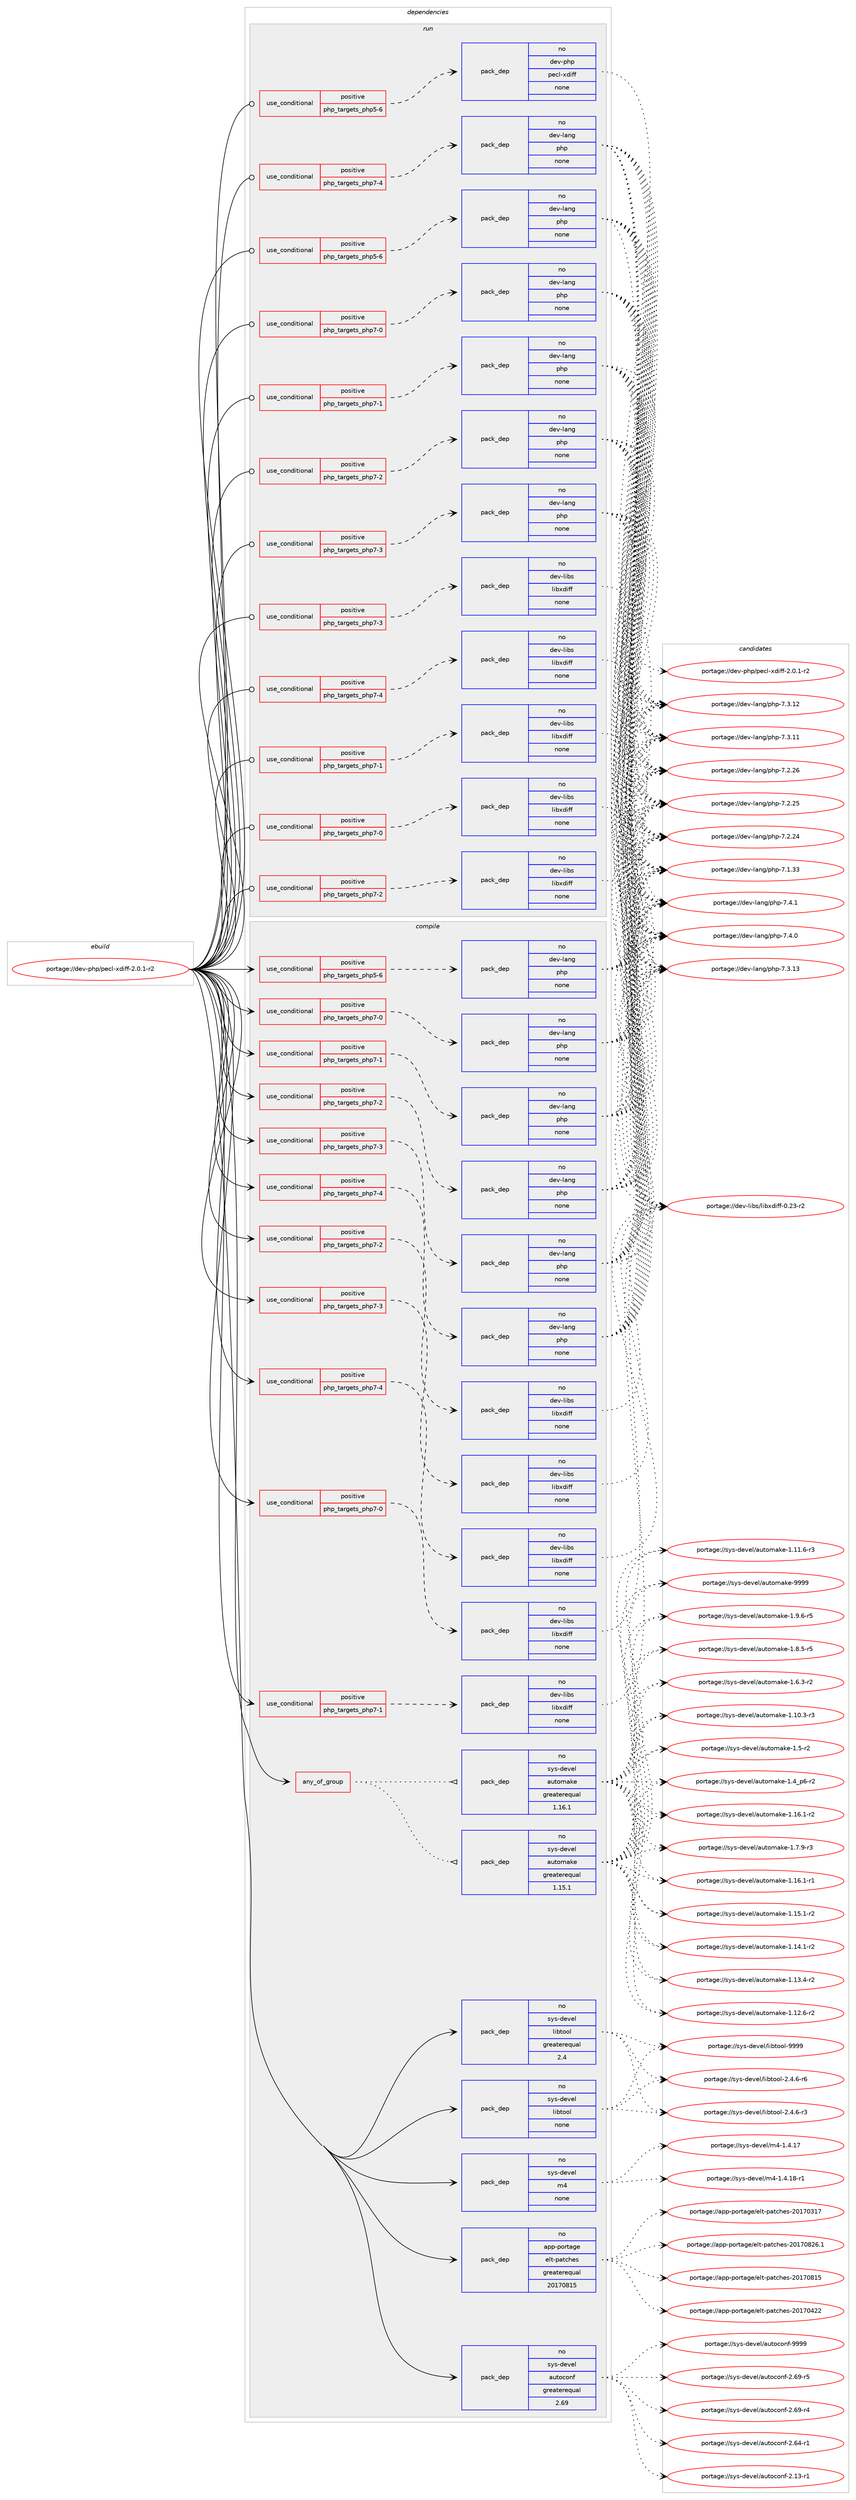 digraph prolog {

# *************
# Graph options
# *************

newrank=true;
concentrate=true;
compound=true;
graph [rankdir=LR,fontname=Helvetica,fontsize=10,ranksep=1.5];#, ranksep=2.5, nodesep=0.2];
edge  [arrowhead=vee];
node  [fontname=Helvetica,fontsize=10];

# **********
# The ebuild
# **********

subgraph cluster_leftcol {
color=gray;
label=<<i>ebuild</i>>;
id [label="portage://dev-php/pecl-xdiff-2.0.1-r2", color=red, width=4, href="../dev-php/pecl-xdiff-2.0.1-r2.svg"];
}

# ****************
# The dependencies
# ****************

subgraph cluster_midcol {
color=gray;
label=<<i>dependencies</i>>;
subgraph cluster_compile {
fillcolor="#eeeeee";
style=filled;
label=<<i>compile</i>>;
subgraph any4796 {
dependency474844 [label=<<TABLE BORDER="0" CELLBORDER="1" CELLSPACING="0" CELLPADDING="4"><TR><TD CELLPADDING="10">any_of_group</TD></TR></TABLE>>, shape=none, color=red];subgraph pack349839 {
dependency474845 [label=<<TABLE BORDER="0" CELLBORDER="1" CELLSPACING="0" CELLPADDING="4" WIDTH="220"><TR><TD ROWSPAN="6" CELLPADDING="30">pack_dep</TD></TR><TR><TD WIDTH="110">no</TD></TR><TR><TD>sys-devel</TD></TR><TR><TD>automake</TD></TR><TR><TD>greaterequal</TD></TR><TR><TD>1.16.1</TD></TR></TABLE>>, shape=none, color=blue];
}
dependency474844:e -> dependency474845:w [weight=20,style="dotted",arrowhead="oinv"];
subgraph pack349840 {
dependency474846 [label=<<TABLE BORDER="0" CELLBORDER="1" CELLSPACING="0" CELLPADDING="4" WIDTH="220"><TR><TD ROWSPAN="6" CELLPADDING="30">pack_dep</TD></TR><TR><TD WIDTH="110">no</TD></TR><TR><TD>sys-devel</TD></TR><TR><TD>automake</TD></TR><TR><TD>greaterequal</TD></TR><TR><TD>1.15.1</TD></TR></TABLE>>, shape=none, color=blue];
}
dependency474844:e -> dependency474846:w [weight=20,style="dotted",arrowhead="oinv"];
}
id:e -> dependency474844:w [weight=20,style="solid",arrowhead="vee"];
subgraph cond119984 {
dependency474847 [label=<<TABLE BORDER="0" CELLBORDER="1" CELLSPACING="0" CELLPADDING="4"><TR><TD ROWSPAN="3" CELLPADDING="10">use_conditional</TD></TR><TR><TD>positive</TD></TR><TR><TD>php_targets_php5-6</TD></TR></TABLE>>, shape=none, color=red];
subgraph pack349841 {
dependency474848 [label=<<TABLE BORDER="0" CELLBORDER="1" CELLSPACING="0" CELLPADDING="4" WIDTH="220"><TR><TD ROWSPAN="6" CELLPADDING="30">pack_dep</TD></TR><TR><TD WIDTH="110">no</TD></TR><TR><TD>dev-lang</TD></TR><TR><TD>php</TD></TR><TR><TD>none</TD></TR><TR><TD></TD></TR></TABLE>>, shape=none, color=blue];
}
dependency474847:e -> dependency474848:w [weight=20,style="dashed",arrowhead="vee"];
}
id:e -> dependency474847:w [weight=20,style="solid",arrowhead="vee"];
subgraph cond119985 {
dependency474849 [label=<<TABLE BORDER="0" CELLBORDER="1" CELLSPACING="0" CELLPADDING="4"><TR><TD ROWSPAN="3" CELLPADDING="10">use_conditional</TD></TR><TR><TD>positive</TD></TR><TR><TD>php_targets_php7-0</TD></TR></TABLE>>, shape=none, color=red];
subgraph pack349842 {
dependency474850 [label=<<TABLE BORDER="0" CELLBORDER="1" CELLSPACING="0" CELLPADDING="4" WIDTH="220"><TR><TD ROWSPAN="6" CELLPADDING="30">pack_dep</TD></TR><TR><TD WIDTH="110">no</TD></TR><TR><TD>dev-lang</TD></TR><TR><TD>php</TD></TR><TR><TD>none</TD></TR><TR><TD></TD></TR></TABLE>>, shape=none, color=blue];
}
dependency474849:e -> dependency474850:w [weight=20,style="dashed",arrowhead="vee"];
}
id:e -> dependency474849:w [weight=20,style="solid",arrowhead="vee"];
subgraph cond119986 {
dependency474851 [label=<<TABLE BORDER="0" CELLBORDER="1" CELLSPACING="0" CELLPADDING="4"><TR><TD ROWSPAN="3" CELLPADDING="10">use_conditional</TD></TR><TR><TD>positive</TD></TR><TR><TD>php_targets_php7-0</TD></TR></TABLE>>, shape=none, color=red];
subgraph pack349843 {
dependency474852 [label=<<TABLE BORDER="0" CELLBORDER="1" CELLSPACING="0" CELLPADDING="4" WIDTH="220"><TR><TD ROWSPAN="6" CELLPADDING="30">pack_dep</TD></TR><TR><TD WIDTH="110">no</TD></TR><TR><TD>dev-libs</TD></TR><TR><TD>libxdiff</TD></TR><TR><TD>none</TD></TR><TR><TD></TD></TR></TABLE>>, shape=none, color=blue];
}
dependency474851:e -> dependency474852:w [weight=20,style="dashed",arrowhead="vee"];
}
id:e -> dependency474851:w [weight=20,style="solid",arrowhead="vee"];
subgraph cond119987 {
dependency474853 [label=<<TABLE BORDER="0" CELLBORDER="1" CELLSPACING="0" CELLPADDING="4"><TR><TD ROWSPAN="3" CELLPADDING="10">use_conditional</TD></TR><TR><TD>positive</TD></TR><TR><TD>php_targets_php7-1</TD></TR></TABLE>>, shape=none, color=red];
subgraph pack349844 {
dependency474854 [label=<<TABLE BORDER="0" CELLBORDER="1" CELLSPACING="0" CELLPADDING="4" WIDTH="220"><TR><TD ROWSPAN="6" CELLPADDING="30">pack_dep</TD></TR><TR><TD WIDTH="110">no</TD></TR><TR><TD>dev-lang</TD></TR><TR><TD>php</TD></TR><TR><TD>none</TD></TR><TR><TD></TD></TR></TABLE>>, shape=none, color=blue];
}
dependency474853:e -> dependency474854:w [weight=20,style="dashed",arrowhead="vee"];
}
id:e -> dependency474853:w [weight=20,style="solid",arrowhead="vee"];
subgraph cond119988 {
dependency474855 [label=<<TABLE BORDER="0" CELLBORDER="1" CELLSPACING="0" CELLPADDING="4"><TR><TD ROWSPAN="3" CELLPADDING="10">use_conditional</TD></TR><TR><TD>positive</TD></TR><TR><TD>php_targets_php7-1</TD></TR></TABLE>>, shape=none, color=red];
subgraph pack349845 {
dependency474856 [label=<<TABLE BORDER="0" CELLBORDER="1" CELLSPACING="0" CELLPADDING="4" WIDTH="220"><TR><TD ROWSPAN="6" CELLPADDING="30">pack_dep</TD></TR><TR><TD WIDTH="110">no</TD></TR><TR><TD>dev-libs</TD></TR><TR><TD>libxdiff</TD></TR><TR><TD>none</TD></TR><TR><TD></TD></TR></TABLE>>, shape=none, color=blue];
}
dependency474855:e -> dependency474856:w [weight=20,style="dashed",arrowhead="vee"];
}
id:e -> dependency474855:w [weight=20,style="solid",arrowhead="vee"];
subgraph cond119989 {
dependency474857 [label=<<TABLE BORDER="0" CELLBORDER="1" CELLSPACING="0" CELLPADDING="4"><TR><TD ROWSPAN="3" CELLPADDING="10">use_conditional</TD></TR><TR><TD>positive</TD></TR><TR><TD>php_targets_php7-2</TD></TR></TABLE>>, shape=none, color=red];
subgraph pack349846 {
dependency474858 [label=<<TABLE BORDER="0" CELLBORDER="1" CELLSPACING="0" CELLPADDING="4" WIDTH="220"><TR><TD ROWSPAN="6" CELLPADDING="30">pack_dep</TD></TR><TR><TD WIDTH="110">no</TD></TR><TR><TD>dev-lang</TD></TR><TR><TD>php</TD></TR><TR><TD>none</TD></TR><TR><TD></TD></TR></TABLE>>, shape=none, color=blue];
}
dependency474857:e -> dependency474858:w [weight=20,style="dashed",arrowhead="vee"];
}
id:e -> dependency474857:w [weight=20,style="solid",arrowhead="vee"];
subgraph cond119990 {
dependency474859 [label=<<TABLE BORDER="0" CELLBORDER="1" CELLSPACING="0" CELLPADDING="4"><TR><TD ROWSPAN="3" CELLPADDING="10">use_conditional</TD></TR><TR><TD>positive</TD></TR><TR><TD>php_targets_php7-2</TD></TR></TABLE>>, shape=none, color=red];
subgraph pack349847 {
dependency474860 [label=<<TABLE BORDER="0" CELLBORDER="1" CELLSPACING="0" CELLPADDING="4" WIDTH="220"><TR><TD ROWSPAN="6" CELLPADDING="30">pack_dep</TD></TR><TR><TD WIDTH="110">no</TD></TR><TR><TD>dev-libs</TD></TR><TR><TD>libxdiff</TD></TR><TR><TD>none</TD></TR><TR><TD></TD></TR></TABLE>>, shape=none, color=blue];
}
dependency474859:e -> dependency474860:w [weight=20,style="dashed",arrowhead="vee"];
}
id:e -> dependency474859:w [weight=20,style="solid",arrowhead="vee"];
subgraph cond119991 {
dependency474861 [label=<<TABLE BORDER="0" CELLBORDER="1" CELLSPACING="0" CELLPADDING="4"><TR><TD ROWSPAN="3" CELLPADDING="10">use_conditional</TD></TR><TR><TD>positive</TD></TR><TR><TD>php_targets_php7-3</TD></TR></TABLE>>, shape=none, color=red];
subgraph pack349848 {
dependency474862 [label=<<TABLE BORDER="0" CELLBORDER="1" CELLSPACING="0" CELLPADDING="4" WIDTH="220"><TR><TD ROWSPAN="6" CELLPADDING="30">pack_dep</TD></TR><TR><TD WIDTH="110">no</TD></TR><TR><TD>dev-lang</TD></TR><TR><TD>php</TD></TR><TR><TD>none</TD></TR><TR><TD></TD></TR></TABLE>>, shape=none, color=blue];
}
dependency474861:e -> dependency474862:w [weight=20,style="dashed",arrowhead="vee"];
}
id:e -> dependency474861:w [weight=20,style="solid",arrowhead="vee"];
subgraph cond119992 {
dependency474863 [label=<<TABLE BORDER="0" CELLBORDER="1" CELLSPACING="0" CELLPADDING="4"><TR><TD ROWSPAN="3" CELLPADDING="10">use_conditional</TD></TR><TR><TD>positive</TD></TR><TR><TD>php_targets_php7-3</TD></TR></TABLE>>, shape=none, color=red];
subgraph pack349849 {
dependency474864 [label=<<TABLE BORDER="0" CELLBORDER="1" CELLSPACING="0" CELLPADDING="4" WIDTH="220"><TR><TD ROWSPAN="6" CELLPADDING="30">pack_dep</TD></TR><TR><TD WIDTH="110">no</TD></TR><TR><TD>dev-libs</TD></TR><TR><TD>libxdiff</TD></TR><TR><TD>none</TD></TR><TR><TD></TD></TR></TABLE>>, shape=none, color=blue];
}
dependency474863:e -> dependency474864:w [weight=20,style="dashed",arrowhead="vee"];
}
id:e -> dependency474863:w [weight=20,style="solid",arrowhead="vee"];
subgraph cond119993 {
dependency474865 [label=<<TABLE BORDER="0" CELLBORDER="1" CELLSPACING="0" CELLPADDING="4"><TR><TD ROWSPAN="3" CELLPADDING="10">use_conditional</TD></TR><TR><TD>positive</TD></TR><TR><TD>php_targets_php7-4</TD></TR></TABLE>>, shape=none, color=red];
subgraph pack349850 {
dependency474866 [label=<<TABLE BORDER="0" CELLBORDER="1" CELLSPACING="0" CELLPADDING="4" WIDTH="220"><TR><TD ROWSPAN="6" CELLPADDING="30">pack_dep</TD></TR><TR><TD WIDTH="110">no</TD></TR><TR><TD>dev-lang</TD></TR><TR><TD>php</TD></TR><TR><TD>none</TD></TR><TR><TD></TD></TR></TABLE>>, shape=none, color=blue];
}
dependency474865:e -> dependency474866:w [weight=20,style="dashed",arrowhead="vee"];
}
id:e -> dependency474865:w [weight=20,style="solid",arrowhead="vee"];
subgraph cond119994 {
dependency474867 [label=<<TABLE BORDER="0" CELLBORDER="1" CELLSPACING="0" CELLPADDING="4"><TR><TD ROWSPAN="3" CELLPADDING="10">use_conditional</TD></TR><TR><TD>positive</TD></TR><TR><TD>php_targets_php7-4</TD></TR></TABLE>>, shape=none, color=red];
subgraph pack349851 {
dependency474868 [label=<<TABLE BORDER="0" CELLBORDER="1" CELLSPACING="0" CELLPADDING="4" WIDTH="220"><TR><TD ROWSPAN="6" CELLPADDING="30">pack_dep</TD></TR><TR><TD WIDTH="110">no</TD></TR><TR><TD>dev-libs</TD></TR><TR><TD>libxdiff</TD></TR><TR><TD>none</TD></TR><TR><TD></TD></TR></TABLE>>, shape=none, color=blue];
}
dependency474867:e -> dependency474868:w [weight=20,style="dashed",arrowhead="vee"];
}
id:e -> dependency474867:w [weight=20,style="solid",arrowhead="vee"];
subgraph pack349852 {
dependency474869 [label=<<TABLE BORDER="0" CELLBORDER="1" CELLSPACING="0" CELLPADDING="4" WIDTH="220"><TR><TD ROWSPAN="6" CELLPADDING="30">pack_dep</TD></TR><TR><TD WIDTH="110">no</TD></TR><TR><TD>app-portage</TD></TR><TR><TD>elt-patches</TD></TR><TR><TD>greaterequal</TD></TR><TR><TD>20170815</TD></TR></TABLE>>, shape=none, color=blue];
}
id:e -> dependency474869:w [weight=20,style="solid",arrowhead="vee"];
subgraph pack349853 {
dependency474870 [label=<<TABLE BORDER="0" CELLBORDER="1" CELLSPACING="0" CELLPADDING="4" WIDTH="220"><TR><TD ROWSPAN="6" CELLPADDING="30">pack_dep</TD></TR><TR><TD WIDTH="110">no</TD></TR><TR><TD>sys-devel</TD></TR><TR><TD>autoconf</TD></TR><TR><TD>greaterequal</TD></TR><TR><TD>2.69</TD></TR></TABLE>>, shape=none, color=blue];
}
id:e -> dependency474870:w [weight=20,style="solid",arrowhead="vee"];
subgraph pack349854 {
dependency474871 [label=<<TABLE BORDER="0" CELLBORDER="1" CELLSPACING="0" CELLPADDING="4" WIDTH="220"><TR><TD ROWSPAN="6" CELLPADDING="30">pack_dep</TD></TR><TR><TD WIDTH="110">no</TD></TR><TR><TD>sys-devel</TD></TR><TR><TD>libtool</TD></TR><TR><TD>greaterequal</TD></TR><TR><TD>2.4</TD></TR></TABLE>>, shape=none, color=blue];
}
id:e -> dependency474871:w [weight=20,style="solid",arrowhead="vee"];
subgraph pack349855 {
dependency474872 [label=<<TABLE BORDER="0" CELLBORDER="1" CELLSPACING="0" CELLPADDING="4" WIDTH="220"><TR><TD ROWSPAN="6" CELLPADDING="30">pack_dep</TD></TR><TR><TD WIDTH="110">no</TD></TR><TR><TD>sys-devel</TD></TR><TR><TD>libtool</TD></TR><TR><TD>none</TD></TR><TR><TD></TD></TR></TABLE>>, shape=none, color=blue];
}
id:e -> dependency474872:w [weight=20,style="solid",arrowhead="vee"];
subgraph pack349856 {
dependency474873 [label=<<TABLE BORDER="0" CELLBORDER="1" CELLSPACING="0" CELLPADDING="4" WIDTH="220"><TR><TD ROWSPAN="6" CELLPADDING="30">pack_dep</TD></TR><TR><TD WIDTH="110">no</TD></TR><TR><TD>sys-devel</TD></TR><TR><TD>m4</TD></TR><TR><TD>none</TD></TR><TR><TD></TD></TR></TABLE>>, shape=none, color=blue];
}
id:e -> dependency474873:w [weight=20,style="solid",arrowhead="vee"];
}
subgraph cluster_compileandrun {
fillcolor="#eeeeee";
style=filled;
label=<<i>compile and run</i>>;
}
subgraph cluster_run {
fillcolor="#eeeeee";
style=filled;
label=<<i>run</i>>;
subgraph cond119995 {
dependency474874 [label=<<TABLE BORDER="0" CELLBORDER="1" CELLSPACING="0" CELLPADDING="4"><TR><TD ROWSPAN="3" CELLPADDING="10">use_conditional</TD></TR><TR><TD>positive</TD></TR><TR><TD>php_targets_php5-6</TD></TR></TABLE>>, shape=none, color=red];
subgraph pack349857 {
dependency474875 [label=<<TABLE BORDER="0" CELLBORDER="1" CELLSPACING="0" CELLPADDING="4" WIDTH="220"><TR><TD ROWSPAN="6" CELLPADDING="30">pack_dep</TD></TR><TR><TD WIDTH="110">no</TD></TR><TR><TD>dev-lang</TD></TR><TR><TD>php</TD></TR><TR><TD>none</TD></TR><TR><TD></TD></TR></TABLE>>, shape=none, color=blue];
}
dependency474874:e -> dependency474875:w [weight=20,style="dashed",arrowhead="vee"];
}
id:e -> dependency474874:w [weight=20,style="solid",arrowhead="odot"];
subgraph cond119996 {
dependency474876 [label=<<TABLE BORDER="0" CELLBORDER="1" CELLSPACING="0" CELLPADDING="4"><TR><TD ROWSPAN="3" CELLPADDING="10">use_conditional</TD></TR><TR><TD>positive</TD></TR><TR><TD>php_targets_php5-6</TD></TR></TABLE>>, shape=none, color=red];
subgraph pack349858 {
dependency474877 [label=<<TABLE BORDER="0" CELLBORDER="1" CELLSPACING="0" CELLPADDING="4" WIDTH="220"><TR><TD ROWSPAN="6" CELLPADDING="30">pack_dep</TD></TR><TR><TD WIDTH="110">no</TD></TR><TR><TD>dev-php</TD></TR><TR><TD>pecl-xdiff</TD></TR><TR><TD>none</TD></TR><TR><TD></TD></TR></TABLE>>, shape=none, color=blue];
}
dependency474876:e -> dependency474877:w [weight=20,style="dashed",arrowhead="vee"];
}
id:e -> dependency474876:w [weight=20,style="solid",arrowhead="odot"];
subgraph cond119997 {
dependency474878 [label=<<TABLE BORDER="0" CELLBORDER="1" CELLSPACING="0" CELLPADDING="4"><TR><TD ROWSPAN="3" CELLPADDING="10">use_conditional</TD></TR><TR><TD>positive</TD></TR><TR><TD>php_targets_php7-0</TD></TR></TABLE>>, shape=none, color=red];
subgraph pack349859 {
dependency474879 [label=<<TABLE BORDER="0" CELLBORDER="1" CELLSPACING="0" CELLPADDING="4" WIDTH="220"><TR><TD ROWSPAN="6" CELLPADDING="30">pack_dep</TD></TR><TR><TD WIDTH="110">no</TD></TR><TR><TD>dev-lang</TD></TR><TR><TD>php</TD></TR><TR><TD>none</TD></TR><TR><TD></TD></TR></TABLE>>, shape=none, color=blue];
}
dependency474878:e -> dependency474879:w [weight=20,style="dashed",arrowhead="vee"];
}
id:e -> dependency474878:w [weight=20,style="solid",arrowhead="odot"];
subgraph cond119998 {
dependency474880 [label=<<TABLE BORDER="0" CELLBORDER="1" CELLSPACING="0" CELLPADDING="4"><TR><TD ROWSPAN="3" CELLPADDING="10">use_conditional</TD></TR><TR><TD>positive</TD></TR><TR><TD>php_targets_php7-0</TD></TR></TABLE>>, shape=none, color=red];
subgraph pack349860 {
dependency474881 [label=<<TABLE BORDER="0" CELLBORDER="1" CELLSPACING="0" CELLPADDING="4" WIDTH="220"><TR><TD ROWSPAN="6" CELLPADDING="30">pack_dep</TD></TR><TR><TD WIDTH="110">no</TD></TR><TR><TD>dev-libs</TD></TR><TR><TD>libxdiff</TD></TR><TR><TD>none</TD></TR><TR><TD></TD></TR></TABLE>>, shape=none, color=blue];
}
dependency474880:e -> dependency474881:w [weight=20,style="dashed",arrowhead="vee"];
}
id:e -> dependency474880:w [weight=20,style="solid",arrowhead="odot"];
subgraph cond119999 {
dependency474882 [label=<<TABLE BORDER="0" CELLBORDER="1" CELLSPACING="0" CELLPADDING="4"><TR><TD ROWSPAN="3" CELLPADDING="10">use_conditional</TD></TR><TR><TD>positive</TD></TR><TR><TD>php_targets_php7-1</TD></TR></TABLE>>, shape=none, color=red];
subgraph pack349861 {
dependency474883 [label=<<TABLE BORDER="0" CELLBORDER="1" CELLSPACING="0" CELLPADDING="4" WIDTH="220"><TR><TD ROWSPAN="6" CELLPADDING="30">pack_dep</TD></TR><TR><TD WIDTH="110">no</TD></TR><TR><TD>dev-lang</TD></TR><TR><TD>php</TD></TR><TR><TD>none</TD></TR><TR><TD></TD></TR></TABLE>>, shape=none, color=blue];
}
dependency474882:e -> dependency474883:w [weight=20,style="dashed",arrowhead="vee"];
}
id:e -> dependency474882:w [weight=20,style="solid",arrowhead="odot"];
subgraph cond120000 {
dependency474884 [label=<<TABLE BORDER="0" CELLBORDER="1" CELLSPACING="0" CELLPADDING="4"><TR><TD ROWSPAN="3" CELLPADDING="10">use_conditional</TD></TR><TR><TD>positive</TD></TR><TR><TD>php_targets_php7-1</TD></TR></TABLE>>, shape=none, color=red];
subgraph pack349862 {
dependency474885 [label=<<TABLE BORDER="0" CELLBORDER="1" CELLSPACING="0" CELLPADDING="4" WIDTH="220"><TR><TD ROWSPAN="6" CELLPADDING="30">pack_dep</TD></TR><TR><TD WIDTH="110">no</TD></TR><TR><TD>dev-libs</TD></TR><TR><TD>libxdiff</TD></TR><TR><TD>none</TD></TR><TR><TD></TD></TR></TABLE>>, shape=none, color=blue];
}
dependency474884:e -> dependency474885:w [weight=20,style="dashed",arrowhead="vee"];
}
id:e -> dependency474884:w [weight=20,style="solid",arrowhead="odot"];
subgraph cond120001 {
dependency474886 [label=<<TABLE BORDER="0" CELLBORDER="1" CELLSPACING="0" CELLPADDING="4"><TR><TD ROWSPAN="3" CELLPADDING="10">use_conditional</TD></TR><TR><TD>positive</TD></TR><TR><TD>php_targets_php7-2</TD></TR></TABLE>>, shape=none, color=red];
subgraph pack349863 {
dependency474887 [label=<<TABLE BORDER="0" CELLBORDER="1" CELLSPACING="0" CELLPADDING="4" WIDTH="220"><TR><TD ROWSPAN="6" CELLPADDING="30">pack_dep</TD></TR><TR><TD WIDTH="110">no</TD></TR><TR><TD>dev-lang</TD></TR><TR><TD>php</TD></TR><TR><TD>none</TD></TR><TR><TD></TD></TR></TABLE>>, shape=none, color=blue];
}
dependency474886:e -> dependency474887:w [weight=20,style="dashed",arrowhead="vee"];
}
id:e -> dependency474886:w [weight=20,style="solid",arrowhead="odot"];
subgraph cond120002 {
dependency474888 [label=<<TABLE BORDER="0" CELLBORDER="1" CELLSPACING="0" CELLPADDING="4"><TR><TD ROWSPAN="3" CELLPADDING="10">use_conditional</TD></TR><TR><TD>positive</TD></TR><TR><TD>php_targets_php7-2</TD></TR></TABLE>>, shape=none, color=red];
subgraph pack349864 {
dependency474889 [label=<<TABLE BORDER="0" CELLBORDER="1" CELLSPACING="0" CELLPADDING="4" WIDTH="220"><TR><TD ROWSPAN="6" CELLPADDING="30">pack_dep</TD></TR><TR><TD WIDTH="110">no</TD></TR><TR><TD>dev-libs</TD></TR><TR><TD>libxdiff</TD></TR><TR><TD>none</TD></TR><TR><TD></TD></TR></TABLE>>, shape=none, color=blue];
}
dependency474888:e -> dependency474889:w [weight=20,style="dashed",arrowhead="vee"];
}
id:e -> dependency474888:w [weight=20,style="solid",arrowhead="odot"];
subgraph cond120003 {
dependency474890 [label=<<TABLE BORDER="0" CELLBORDER="1" CELLSPACING="0" CELLPADDING="4"><TR><TD ROWSPAN="3" CELLPADDING="10">use_conditional</TD></TR><TR><TD>positive</TD></TR><TR><TD>php_targets_php7-3</TD></TR></TABLE>>, shape=none, color=red];
subgraph pack349865 {
dependency474891 [label=<<TABLE BORDER="0" CELLBORDER="1" CELLSPACING="0" CELLPADDING="4" WIDTH="220"><TR><TD ROWSPAN="6" CELLPADDING="30">pack_dep</TD></TR><TR><TD WIDTH="110">no</TD></TR><TR><TD>dev-lang</TD></TR><TR><TD>php</TD></TR><TR><TD>none</TD></TR><TR><TD></TD></TR></TABLE>>, shape=none, color=blue];
}
dependency474890:e -> dependency474891:w [weight=20,style="dashed",arrowhead="vee"];
}
id:e -> dependency474890:w [weight=20,style="solid",arrowhead="odot"];
subgraph cond120004 {
dependency474892 [label=<<TABLE BORDER="0" CELLBORDER="1" CELLSPACING="0" CELLPADDING="4"><TR><TD ROWSPAN="3" CELLPADDING="10">use_conditional</TD></TR><TR><TD>positive</TD></TR><TR><TD>php_targets_php7-3</TD></TR></TABLE>>, shape=none, color=red];
subgraph pack349866 {
dependency474893 [label=<<TABLE BORDER="0" CELLBORDER="1" CELLSPACING="0" CELLPADDING="4" WIDTH="220"><TR><TD ROWSPAN="6" CELLPADDING="30">pack_dep</TD></TR><TR><TD WIDTH="110">no</TD></TR><TR><TD>dev-libs</TD></TR><TR><TD>libxdiff</TD></TR><TR><TD>none</TD></TR><TR><TD></TD></TR></TABLE>>, shape=none, color=blue];
}
dependency474892:e -> dependency474893:w [weight=20,style="dashed",arrowhead="vee"];
}
id:e -> dependency474892:w [weight=20,style="solid",arrowhead="odot"];
subgraph cond120005 {
dependency474894 [label=<<TABLE BORDER="0" CELLBORDER="1" CELLSPACING="0" CELLPADDING="4"><TR><TD ROWSPAN="3" CELLPADDING="10">use_conditional</TD></TR><TR><TD>positive</TD></TR><TR><TD>php_targets_php7-4</TD></TR></TABLE>>, shape=none, color=red];
subgraph pack349867 {
dependency474895 [label=<<TABLE BORDER="0" CELLBORDER="1" CELLSPACING="0" CELLPADDING="4" WIDTH="220"><TR><TD ROWSPAN="6" CELLPADDING="30">pack_dep</TD></TR><TR><TD WIDTH="110">no</TD></TR><TR><TD>dev-lang</TD></TR><TR><TD>php</TD></TR><TR><TD>none</TD></TR><TR><TD></TD></TR></TABLE>>, shape=none, color=blue];
}
dependency474894:e -> dependency474895:w [weight=20,style="dashed",arrowhead="vee"];
}
id:e -> dependency474894:w [weight=20,style="solid",arrowhead="odot"];
subgraph cond120006 {
dependency474896 [label=<<TABLE BORDER="0" CELLBORDER="1" CELLSPACING="0" CELLPADDING="4"><TR><TD ROWSPAN="3" CELLPADDING="10">use_conditional</TD></TR><TR><TD>positive</TD></TR><TR><TD>php_targets_php7-4</TD></TR></TABLE>>, shape=none, color=red];
subgraph pack349868 {
dependency474897 [label=<<TABLE BORDER="0" CELLBORDER="1" CELLSPACING="0" CELLPADDING="4" WIDTH="220"><TR><TD ROWSPAN="6" CELLPADDING="30">pack_dep</TD></TR><TR><TD WIDTH="110">no</TD></TR><TR><TD>dev-libs</TD></TR><TR><TD>libxdiff</TD></TR><TR><TD>none</TD></TR><TR><TD></TD></TR></TABLE>>, shape=none, color=blue];
}
dependency474896:e -> dependency474897:w [weight=20,style="dashed",arrowhead="vee"];
}
id:e -> dependency474896:w [weight=20,style="solid",arrowhead="odot"];
}
}

# **************
# The candidates
# **************

subgraph cluster_choices {
rank=same;
color=gray;
label=<<i>candidates</i>>;

subgraph choice349839 {
color=black;
nodesep=1;
choice115121115451001011181011084797117116111109971071014557575757 [label="portage://sys-devel/automake-9999", color=red, width=4,href="../sys-devel/automake-9999.svg"];
choice115121115451001011181011084797117116111109971071014549465746544511453 [label="portage://sys-devel/automake-1.9.6-r5", color=red, width=4,href="../sys-devel/automake-1.9.6-r5.svg"];
choice115121115451001011181011084797117116111109971071014549465646534511453 [label="portage://sys-devel/automake-1.8.5-r5", color=red, width=4,href="../sys-devel/automake-1.8.5-r5.svg"];
choice115121115451001011181011084797117116111109971071014549465546574511451 [label="portage://sys-devel/automake-1.7.9-r3", color=red, width=4,href="../sys-devel/automake-1.7.9-r3.svg"];
choice115121115451001011181011084797117116111109971071014549465446514511450 [label="portage://sys-devel/automake-1.6.3-r2", color=red, width=4,href="../sys-devel/automake-1.6.3-r2.svg"];
choice11512111545100101118101108479711711611110997107101454946534511450 [label="portage://sys-devel/automake-1.5-r2", color=red, width=4,href="../sys-devel/automake-1.5-r2.svg"];
choice115121115451001011181011084797117116111109971071014549465295112544511450 [label="portage://sys-devel/automake-1.4_p6-r2", color=red, width=4,href="../sys-devel/automake-1.4_p6-r2.svg"];
choice11512111545100101118101108479711711611110997107101454946495446494511450 [label="portage://sys-devel/automake-1.16.1-r2", color=red, width=4,href="../sys-devel/automake-1.16.1-r2.svg"];
choice11512111545100101118101108479711711611110997107101454946495446494511449 [label="portage://sys-devel/automake-1.16.1-r1", color=red, width=4,href="../sys-devel/automake-1.16.1-r1.svg"];
choice11512111545100101118101108479711711611110997107101454946495346494511450 [label="portage://sys-devel/automake-1.15.1-r2", color=red, width=4,href="../sys-devel/automake-1.15.1-r2.svg"];
choice11512111545100101118101108479711711611110997107101454946495246494511450 [label="portage://sys-devel/automake-1.14.1-r2", color=red, width=4,href="../sys-devel/automake-1.14.1-r2.svg"];
choice11512111545100101118101108479711711611110997107101454946495146524511450 [label="portage://sys-devel/automake-1.13.4-r2", color=red, width=4,href="../sys-devel/automake-1.13.4-r2.svg"];
choice11512111545100101118101108479711711611110997107101454946495046544511450 [label="portage://sys-devel/automake-1.12.6-r2", color=red, width=4,href="../sys-devel/automake-1.12.6-r2.svg"];
choice11512111545100101118101108479711711611110997107101454946494946544511451 [label="portage://sys-devel/automake-1.11.6-r3", color=red, width=4,href="../sys-devel/automake-1.11.6-r3.svg"];
choice11512111545100101118101108479711711611110997107101454946494846514511451 [label="portage://sys-devel/automake-1.10.3-r3", color=red, width=4,href="../sys-devel/automake-1.10.3-r3.svg"];
dependency474845:e -> choice115121115451001011181011084797117116111109971071014557575757:w [style=dotted,weight="100"];
dependency474845:e -> choice115121115451001011181011084797117116111109971071014549465746544511453:w [style=dotted,weight="100"];
dependency474845:e -> choice115121115451001011181011084797117116111109971071014549465646534511453:w [style=dotted,weight="100"];
dependency474845:e -> choice115121115451001011181011084797117116111109971071014549465546574511451:w [style=dotted,weight="100"];
dependency474845:e -> choice115121115451001011181011084797117116111109971071014549465446514511450:w [style=dotted,weight="100"];
dependency474845:e -> choice11512111545100101118101108479711711611110997107101454946534511450:w [style=dotted,weight="100"];
dependency474845:e -> choice115121115451001011181011084797117116111109971071014549465295112544511450:w [style=dotted,weight="100"];
dependency474845:e -> choice11512111545100101118101108479711711611110997107101454946495446494511450:w [style=dotted,weight="100"];
dependency474845:e -> choice11512111545100101118101108479711711611110997107101454946495446494511449:w [style=dotted,weight="100"];
dependency474845:e -> choice11512111545100101118101108479711711611110997107101454946495346494511450:w [style=dotted,weight="100"];
dependency474845:e -> choice11512111545100101118101108479711711611110997107101454946495246494511450:w [style=dotted,weight="100"];
dependency474845:e -> choice11512111545100101118101108479711711611110997107101454946495146524511450:w [style=dotted,weight="100"];
dependency474845:e -> choice11512111545100101118101108479711711611110997107101454946495046544511450:w [style=dotted,weight="100"];
dependency474845:e -> choice11512111545100101118101108479711711611110997107101454946494946544511451:w [style=dotted,weight="100"];
dependency474845:e -> choice11512111545100101118101108479711711611110997107101454946494846514511451:w [style=dotted,weight="100"];
}
subgraph choice349840 {
color=black;
nodesep=1;
choice115121115451001011181011084797117116111109971071014557575757 [label="portage://sys-devel/automake-9999", color=red, width=4,href="../sys-devel/automake-9999.svg"];
choice115121115451001011181011084797117116111109971071014549465746544511453 [label="portage://sys-devel/automake-1.9.6-r5", color=red, width=4,href="../sys-devel/automake-1.9.6-r5.svg"];
choice115121115451001011181011084797117116111109971071014549465646534511453 [label="portage://sys-devel/automake-1.8.5-r5", color=red, width=4,href="../sys-devel/automake-1.8.5-r5.svg"];
choice115121115451001011181011084797117116111109971071014549465546574511451 [label="portage://sys-devel/automake-1.7.9-r3", color=red, width=4,href="../sys-devel/automake-1.7.9-r3.svg"];
choice115121115451001011181011084797117116111109971071014549465446514511450 [label="portage://sys-devel/automake-1.6.3-r2", color=red, width=4,href="../sys-devel/automake-1.6.3-r2.svg"];
choice11512111545100101118101108479711711611110997107101454946534511450 [label="portage://sys-devel/automake-1.5-r2", color=red, width=4,href="../sys-devel/automake-1.5-r2.svg"];
choice115121115451001011181011084797117116111109971071014549465295112544511450 [label="portage://sys-devel/automake-1.4_p6-r2", color=red, width=4,href="../sys-devel/automake-1.4_p6-r2.svg"];
choice11512111545100101118101108479711711611110997107101454946495446494511450 [label="portage://sys-devel/automake-1.16.1-r2", color=red, width=4,href="../sys-devel/automake-1.16.1-r2.svg"];
choice11512111545100101118101108479711711611110997107101454946495446494511449 [label="portage://sys-devel/automake-1.16.1-r1", color=red, width=4,href="../sys-devel/automake-1.16.1-r1.svg"];
choice11512111545100101118101108479711711611110997107101454946495346494511450 [label="portage://sys-devel/automake-1.15.1-r2", color=red, width=4,href="../sys-devel/automake-1.15.1-r2.svg"];
choice11512111545100101118101108479711711611110997107101454946495246494511450 [label="portage://sys-devel/automake-1.14.1-r2", color=red, width=4,href="../sys-devel/automake-1.14.1-r2.svg"];
choice11512111545100101118101108479711711611110997107101454946495146524511450 [label="portage://sys-devel/automake-1.13.4-r2", color=red, width=4,href="../sys-devel/automake-1.13.4-r2.svg"];
choice11512111545100101118101108479711711611110997107101454946495046544511450 [label="portage://sys-devel/automake-1.12.6-r2", color=red, width=4,href="../sys-devel/automake-1.12.6-r2.svg"];
choice11512111545100101118101108479711711611110997107101454946494946544511451 [label="portage://sys-devel/automake-1.11.6-r3", color=red, width=4,href="../sys-devel/automake-1.11.6-r3.svg"];
choice11512111545100101118101108479711711611110997107101454946494846514511451 [label="portage://sys-devel/automake-1.10.3-r3", color=red, width=4,href="../sys-devel/automake-1.10.3-r3.svg"];
dependency474846:e -> choice115121115451001011181011084797117116111109971071014557575757:w [style=dotted,weight="100"];
dependency474846:e -> choice115121115451001011181011084797117116111109971071014549465746544511453:w [style=dotted,weight="100"];
dependency474846:e -> choice115121115451001011181011084797117116111109971071014549465646534511453:w [style=dotted,weight="100"];
dependency474846:e -> choice115121115451001011181011084797117116111109971071014549465546574511451:w [style=dotted,weight="100"];
dependency474846:e -> choice115121115451001011181011084797117116111109971071014549465446514511450:w [style=dotted,weight="100"];
dependency474846:e -> choice11512111545100101118101108479711711611110997107101454946534511450:w [style=dotted,weight="100"];
dependency474846:e -> choice115121115451001011181011084797117116111109971071014549465295112544511450:w [style=dotted,weight="100"];
dependency474846:e -> choice11512111545100101118101108479711711611110997107101454946495446494511450:w [style=dotted,weight="100"];
dependency474846:e -> choice11512111545100101118101108479711711611110997107101454946495446494511449:w [style=dotted,weight="100"];
dependency474846:e -> choice11512111545100101118101108479711711611110997107101454946495346494511450:w [style=dotted,weight="100"];
dependency474846:e -> choice11512111545100101118101108479711711611110997107101454946495246494511450:w [style=dotted,weight="100"];
dependency474846:e -> choice11512111545100101118101108479711711611110997107101454946495146524511450:w [style=dotted,weight="100"];
dependency474846:e -> choice11512111545100101118101108479711711611110997107101454946495046544511450:w [style=dotted,weight="100"];
dependency474846:e -> choice11512111545100101118101108479711711611110997107101454946494946544511451:w [style=dotted,weight="100"];
dependency474846:e -> choice11512111545100101118101108479711711611110997107101454946494846514511451:w [style=dotted,weight="100"];
}
subgraph choice349841 {
color=black;
nodesep=1;
choice100101118451089711010347112104112455546524649 [label="portage://dev-lang/php-7.4.1", color=red, width=4,href="../dev-lang/php-7.4.1.svg"];
choice100101118451089711010347112104112455546524648 [label="portage://dev-lang/php-7.4.0", color=red, width=4,href="../dev-lang/php-7.4.0.svg"];
choice10010111845108971101034711210411245554651464951 [label="portage://dev-lang/php-7.3.13", color=red, width=4,href="../dev-lang/php-7.3.13.svg"];
choice10010111845108971101034711210411245554651464950 [label="portage://dev-lang/php-7.3.12", color=red, width=4,href="../dev-lang/php-7.3.12.svg"];
choice10010111845108971101034711210411245554651464949 [label="portage://dev-lang/php-7.3.11", color=red, width=4,href="../dev-lang/php-7.3.11.svg"];
choice10010111845108971101034711210411245554650465054 [label="portage://dev-lang/php-7.2.26", color=red, width=4,href="../dev-lang/php-7.2.26.svg"];
choice10010111845108971101034711210411245554650465053 [label="portage://dev-lang/php-7.2.25", color=red, width=4,href="../dev-lang/php-7.2.25.svg"];
choice10010111845108971101034711210411245554650465052 [label="portage://dev-lang/php-7.2.24", color=red, width=4,href="../dev-lang/php-7.2.24.svg"];
choice10010111845108971101034711210411245554649465151 [label="portage://dev-lang/php-7.1.33", color=red, width=4,href="../dev-lang/php-7.1.33.svg"];
dependency474848:e -> choice100101118451089711010347112104112455546524649:w [style=dotted,weight="100"];
dependency474848:e -> choice100101118451089711010347112104112455546524648:w [style=dotted,weight="100"];
dependency474848:e -> choice10010111845108971101034711210411245554651464951:w [style=dotted,weight="100"];
dependency474848:e -> choice10010111845108971101034711210411245554651464950:w [style=dotted,weight="100"];
dependency474848:e -> choice10010111845108971101034711210411245554651464949:w [style=dotted,weight="100"];
dependency474848:e -> choice10010111845108971101034711210411245554650465054:w [style=dotted,weight="100"];
dependency474848:e -> choice10010111845108971101034711210411245554650465053:w [style=dotted,weight="100"];
dependency474848:e -> choice10010111845108971101034711210411245554650465052:w [style=dotted,weight="100"];
dependency474848:e -> choice10010111845108971101034711210411245554649465151:w [style=dotted,weight="100"];
}
subgraph choice349842 {
color=black;
nodesep=1;
choice100101118451089711010347112104112455546524649 [label="portage://dev-lang/php-7.4.1", color=red, width=4,href="../dev-lang/php-7.4.1.svg"];
choice100101118451089711010347112104112455546524648 [label="portage://dev-lang/php-7.4.0", color=red, width=4,href="../dev-lang/php-7.4.0.svg"];
choice10010111845108971101034711210411245554651464951 [label="portage://dev-lang/php-7.3.13", color=red, width=4,href="../dev-lang/php-7.3.13.svg"];
choice10010111845108971101034711210411245554651464950 [label="portage://dev-lang/php-7.3.12", color=red, width=4,href="../dev-lang/php-7.3.12.svg"];
choice10010111845108971101034711210411245554651464949 [label="portage://dev-lang/php-7.3.11", color=red, width=4,href="../dev-lang/php-7.3.11.svg"];
choice10010111845108971101034711210411245554650465054 [label="portage://dev-lang/php-7.2.26", color=red, width=4,href="../dev-lang/php-7.2.26.svg"];
choice10010111845108971101034711210411245554650465053 [label="portage://dev-lang/php-7.2.25", color=red, width=4,href="../dev-lang/php-7.2.25.svg"];
choice10010111845108971101034711210411245554650465052 [label="portage://dev-lang/php-7.2.24", color=red, width=4,href="../dev-lang/php-7.2.24.svg"];
choice10010111845108971101034711210411245554649465151 [label="portage://dev-lang/php-7.1.33", color=red, width=4,href="../dev-lang/php-7.1.33.svg"];
dependency474850:e -> choice100101118451089711010347112104112455546524649:w [style=dotted,weight="100"];
dependency474850:e -> choice100101118451089711010347112104112455546524648:w [style=dotted,weight="100"];
dependency474850:e -> choice10010111845108971101034711210411245554651464951:w [style=dotted,weight="100"];
dependency474850:e -> choice10010111845108971101034711210411245554651464950:w [style=dotted,weight="100"];
dependency474850:e -> choice10010111845108971101034711210411245554651464949:w [style=dotted,weight="100"];
dependency474850:e -> choice10010111845108971101034711210411245554650465054:w [style=dotted,weight="100"];
dependency474850:e -> choice10010111845108971101034711210411245554650465053:w [style=dotted,weight="100"];
dependency474850:e -> choice10010111845108971101034711210411245554650465052:w [style=dotted,weight="100"];
dependency474850:e -> choice10010111845108971101034711210411245554649465151:w [style=dotted,weight="100"];
}
subgraph choice349843 {
color=black;
nodesep=1;
choice1001011184510810598115471081059812010010510210245484650514511450 [label="portage://dev-libs/libxdiff-0.23-r2", color=red, width=4,href="../dev-libs/libxdiff-0.23-r2.svg"];
dependency474852:e -> choice1001011184510810598115471081059812010010510210245484650514511450:w [style=dotted,weight="100"];
}
subgraph choice349844 {
color=black;
nodesep=1;
choice100101118451089711010347112104112455546524649 [label="portage://dev-lang/php-7.4.1", color=red, width=4,href="../dev-lang/php-7.4.1.svg"];
choice100101118451089711010347112104112455546524648 [label="portage://dev-lang/php-7.4.0", color=red, width=4,href="../dev-lang/php-7.4.0.svg"];
choice10010111845108971101034711210411245554651464951 [label="portage://dev-lang/php-7.3.13", color=red, width=4,href="../dev-lang/php-7.3.13.svg"];
choice10010111845108971101034711210411245554651464950 [label="portage://dev-lang/php-7.3.12", color=red, width=4,href="../dev-lang/php-7.3.12.svg"];
choice10010111845108971101034711210411245554651464949 [label="portage://dev-lang/php-7.3.11", color=red, width=4,href="../dev-lang/php-7.3.11.svg"];
choice10010111845108971101034711210411245554650465054 [label="portage://dev-lang/php-7.2.26", color=red, width=4,href="../dev-lang/php-7.2.26.svg"];
choice10010111845108971101034711210411245554650465053 [label="portage://dev-lang/php-7.2.25", color=red, width=4,href="../dev-lang/php-7.2.25.svg"];
choice10010111845108971101034711210411245554650465052 [label="portage://dev-lang/php-7.2.24", color=red, width=4,href="../dev-lang/php-7.2.24.svg"];
choice10010111845108971101034711210411245554649465151 [label="portage://dev-lang/php-7.1.33", color=red, width=4,href="../dev-lang/php-7.1.33.svg"];
dependency474854:e -> choice100101118451089711010347112104112455546524649:w [style=dotted,weight="100"];
dependency474854:e -> choice100101118451089711010347112104112455546524648:w [style=dotted,weight="100"];
dependency474854:e -> choice10010111845108971101034711210411245554651464951:w [style=dotted,weight="100"];
dependency474854:e -> choice10010111845108971101034711210411245554651464950:w [style=dotted,weight="100"];
dependency474854:e -> choice10010111845108971101034711210411245554651464949:w [style=dotted,weight="100"];
dependency474854:e -> choice10010111845108971101034711210411245554650465054:w [style=dotted,weight="100"];
dependency474854:e -> choice10010111845108971101034711210411245554650465053:w [style=dotted,weight="100"];
dependency474854:e -> choice10010111845108971101034711210411245554650465052:w [style=dotted,weight="100"];
dependency474854:e -> choice10010111845108971101034711210411245554649465151:w [style=dotted,weight="100"];
}
subgraph choice349845 {
color=black;
nodesep=1;
choice1001011184510810598115471081059812010010510210245484650514511450 [label="portage://dev-libs/libxdiff-0.23-r2", color=red, width=4,href="../dev-libs/libxdiff-0.23-r2.svg"];
dependency474856:e -> choice1001011184510810598115471081059812010010510210245484650514511450:w [style=dotted,weight="100"];
}
subgraph choice349846 {
color=black;
nodesep=1;
choice100101118451089711010347112104112455546524649 [label="portage://dev-lang/php-7.4.1", color=red, width=4,href="../dev-lang/php-7.4.1.svg"];
choice100101118451089711010347112104112455546524648 [label="portage://dev-lang/php-7.4.0", color=red, width=4,href="../dev-lang/php-7.4.0.svg"];
choice10010111845108971101034711210411245554651464951 [label="portage://dev-lang/php-7.3.13", color=red, width=4,href="../dev-lang/php-7.3.13.svg"];
choice10010111845108971101034711210411245554651464950 [label="portage://dev-lang/php-7.3.12", color=red, width=4,href="../dev-lang/php-7.3.12.svg"];
choice10010111845108971101034711210411245554651464949 [label="portage://dev-lang/php-7.3.11", color=red, width=4,href="../dev-lang/php-7.3.11.svg"];
choice10010111845108971101034711210411245554650465054 [label="portage://dev-lang/php-7.2.26", color=red, width=4,href="../dev-lang/php-7.2.26.svg"];
choice10010111845108971101034711210411245554650465053 [label="portage://dev-lang/php-7.2.25", color=red, width=4,href="../dev-lang/php-7.2.25.svg"];
choice10010111845108971101034711210411245554650465052 [label="portage://dev-lang/php-7.2.24", color=red, width=4,href="../dev-lang/php-7.2.24.svg"];
choice10010111845108971101034711210411245554649465151 [label="portage://dev-lang/php-7.1.33", color=red, width=4,href="../dev-lang/php-7.1.33.svg"];
dependency474858:e -> choice100101118451089711010347112104112455546524649:w [style=dotted,weight="100"];
dependency474858:e -> choice100101118451089711010347112104112455546524648:w [style=dotted,weight="100"];
dependency474858:e -> choice10010111845108971101034711210411245554651464951:w [style=dotted,weight="100"];
dependency474858:e -> choice10010111845108971101034711210411245554651464950:w [style=dotted,weight="100"];
dependency474858:e -> choice10010111845108971101034711210411245554651464949:w [style=dotted,weight="100"];
dependency474858:e -> choice10010111845108971101034711210411245554650465054:w [style=dotted,weight="100"];
dependency474858:e -> choice10010111845108971101034711210411245554650465053:w [style=dotted,weight="100"];
dependency474858:e -> choice10010111845108971101034711210411245554650465052:w [style=dotted,weight="100"];
dependency474858:e -> choice10010111845108971101034711210411245554649465151:w [style=dotted,weight="100"];
}
subgraph choice349847 {
color=black;
nodesep=1;
choice1001011184510810598115471081059812010010510210245484650514511450 [label="portage://dev-libs/libxdiff-0.23-r2", color=red, width=4,href="../dev-libs/libxdiff-0.23-r2.svg"];
dependency474860:e -> choice1001011184510810598115471081059812010010510210245484650514511450:w [style=dotted,weight="100"];
}
subgraph choice349848 {
color=black;
nodesep=1;
choice100101118451089711010347112104112455546524649 [label="portage://dev-lang/php-7.4.1", color=red, width=4,href="../dev-lang/php-7.4.1.svg"];
choice100101118451089711010347112104112455546524648 [label="portage://dev-lang/php-7.4.0", color=red, width=4,href="../dev-lang/php-7.4.0.svg"];
choice10010111845108971101034711210411245554651464951 [label="portage://dev-lang/php-7.3.13", color=red, width=4,href="../dev-lang/php-7.3.13.svg"];
choice10010111845108971101034711210411245554651464950 [label="portage://dev-lang/php-7.3.12", color=red, width=4,href="../dev-lang/php-7.3.12.svg"];
choice10010111845108971101034711210411245554651464949 [label="portage://dev-lang/php-7.3.11", color=red, width=4,href="../dev-lang/php-7.3.11.svg"];
choice10010111845108971101034711210411245554650465054 [label="portage://dev-lang/php-7.2.26", color=red, width=4,href="../dev-lang/php-7.2.26.svg"];
choice10010111845108971101034711210411245554650465053 [label="portage://dev-lang/php-7.2.25", color=red, width=4,href="../dev-lang/php-7.2.25.svg"];
choice10010111845108971101034711210411245554650465052 [label="portage://dev-lang/php-7.2.24", color=red, width=4,href="../dev-lang/php-7.2.24.svg"];
choice10010111845108971101034711210411245554649465151 [label="portage://dev-lang/php-7.1.33", color=red, width=4,href="../dev-lang/php-7.1.33.svg"];
dependency474862:e -> choice100101118451089711010347112104112455546524649:w [style=dotted,weight="100"];
dependency474862:e -> choice100101118451089711010347112104112455546524648:w [style=dotted,weight="100"];
dependency474862:e -> choice10010111845108971101034711210411245554651464951:w [style=dotted,weight="100"];
dependency474862:e -> choice10010111845108971101034711210411245554651464950:w [style=dotted,weight="100"];
dependency474862:e -> choice10010111845108971101034711210411245554651464949:w [style=dotted,weight="100"];
dependency474862:e -> choice10010111845108971101034711210411245554650465054:w [style=dotted,weight="100"];
dependency474862:e -> choice10010111845108971101034711210411245554650465053:w [style=dotted,weight="100"];
dependency474862:e -> choice10010111845108971101034711210411245554650465052:w [style=dotted,weight="100"];
dependency474862:e -> choice10010111845108971101034711210411245554649465151:w [style=dotted,weight="100"];
}
subgraph choice349849 {
color=black;
nodesep=1;
choice1001011184510810598115471081059812010010510210245484650514511450 [label="portage://dev-libs/libxdiff-0.23-r2", color=red, width=4,href="../dev-libs/libxdiff-0.23-r2.svg"];
dependency474864:e -> choice1001011184510810598115471081059812010010510210245484650514511450:w [style=dotted,weight="100"];
}
subgraph choice349850 {
color=black;
nodesep=1;
choice100101118451089711010347112104112455546524649 [label="portage://dev-lang/php-7.4.1", color=red, width=4,href="../dev-lang/php-7.4.1.svg"];
choice100101118451089711010347112104112455546524648 [label="portage://dev-lang/php-7.4.0", color=red, width=4,href="../dev-lang/php-7.4.0.svg"];
choice10010111845108971101034711210411245554651464951 [label="portage://dev-lang/php-7.3.13", color=red, width=4,href="../dev-lang/php-7.3.13.svg"];
choice10010111845108971101034711210411245554651464950 [label="portage://dev-lang/php-7.3.12", color=red, width=4,href="../dev-lang/php-7.3.12.svg"];
choice10010111845108971101034711210411245554651464949 [label="portage://dev-lang/php-7.3.11", color=red, width=4,href="../dev-lang/php-7.3.11.svg"];
choice10010111845108971101034711210411245554650465054 [label="portage://dev-lang/php-7.2.26", color=red, width=4,href="../dev-lang/php-7.2.26.svg"];
choice10010111845108971101034711210411245554650465053 [label="portage://dev-lang/php-7.2.25", color=red, width=4,href="../dev-lang/php-7.2.25.svg"];
choice10010111845108971101034711210411245554650465052 [label="portage://dev-lang/php-7.2.24", color=red, width=4,href="../dev-lang/php-7.2.24.svg"];
choice10010111845108971101034711210411245554649465151 [label="portage://dev-lang/php-7.1.33", color=red, width=4,href="../dev-lang/php-7.1.33.svg"];
dependency474866:e -> choice100101118451089711010347112104112455546524649:w [style=dotted,weight="100"];
dependency474866:e -> choice100101118451089711010347112104112455546524648:w [style=dotted,weight="100"];
dependency474866:e -> choice10010111845108971101034711210411245554651464951:w [style=dotted,weight="100"];
dependency474866:e -> choice10010111845108971101034711210411245554651464950:w [style=dotted,weight="100"];
dependency474866:e -> choice10010111845108971101034711210411245554651464949:w [style=dotted,weight="100"];
dependency474866:e -> choice10010111845108971101034711210411245554650465054:w [style=dotted,weight="100"];
dependency474866:e -> choice10010111845108971101034711210411245554650465053:w [style=dotted,weight="100"];
dependency474866:e -> choice10010111845108971101034711210411245554650465052:w [style=dotted,weight="100"];
dependency474866:e -> choice10010111845108971101034711210411245554649465151:w [style=dotted,weight="100"];
}
subgraph choice349851 {
color=black;
nodesep=1;
choice1001011184510810598115471081059812010010510210245484650514511450 [label="portage://dev-libs/libxdiff-0.23-r2", color=red, width=4,href="../dev-libs/libxdiff-0.23-r2.svg"];
dependency474868:e -> choice1001011184510810598115471081059812010010510210245484650514511450:w [style=dotted,weight="100"];
}
subgraph choice349852 {
color=black;
nodesep=1;
choice971121124511211111411697103101471011081164511297116991041011154550484955485650544649 [label="portage://app-portage/elt-patches-20170826.1", color=red, width=4,href="../app-portage/elt-patches-20170826.1.svg"];
choice97112112451121111141169710310147101108116451129711699104101115455048495548564953 [label="portage://app-portage/elt-patches-20170815", color=red, width=4,href="../app-portage/elt-patches-20170815.svg"];
choice97112112451121111141169710310147101108116451129711699104101115455048495548525050 [label="portage://app-portage/elt-patches-20170422", color=red, width=4,href="../app-portage/elt-patches-20170422.svg"];
choice97112112451121111141169710310147101108116451129711699104101115455048495548514955 [label="portage://app-portage/elt-patches-20170317", color=red, width=4,href="../app-portage/elt-patches-20170317.svg"];
dependency474869:e -> choice971121124511211111411697103101471011081164511297116991041011154550484955485650544649:w [style=dotted,weight="100"];
dependency474869:e -> choice97112112451121111141169710310147101108116451129711699104101115455048495548564953:w [style=dotted,weight="100"];
dependency474869:e -> choice97112112451121111141169710310147101108116451129711699104101115455048495548525050:w [style=dotted,weight="100"];
dependency474869:e -> choice97112112451121111141169710310147101108116451129711699104101115455048495548514955:w [style=dotted,weight="100"];
}
subgraph choice349853 {
color=black;
nodesep=1;
choice115121115451001011181011084797117116111991111101024557575757 [label="portage://sys-devel/autoconf-9999", color=red, width=4,href="../sys-devel/autoconf-9999.svg"];
choice1151211154510010111810110847971171161119911111010245504654574511453 [label="portage://sys-devel/autoconf-2.69-r5", color=red, width=4,href="../sys-devel/autoconf-2.69-r5.svg"];
choice1151211154510010111810110847971171161119911111010245504654574511452 [label="portage://sys-devel/autoconf-2.69-r4", color=red, width=4,href="../sys-devel/autoconf-2.69-r4.svg"];
choice1151211154510010111810110847971171161119911111010245504654524511449 [label="portage://sys-devel/autoconf-2.64-r1", color=red, width=4,href="../sys-devel/autoconf-2.64-r1.svg"];
choice1151211154510010111810110847971171161119911111010245504649514511449 [label="portage://sys-devel/autoconf-2.13-r1", color=red, width=4,href="../sys-devel/autoconf-2.13-r1.svg"];
dependency474870:e -> choice115121115451001011181011084797117116111991111101024557575757:w [style=dotted,weight="100"];
dependency474870:e -> choice1151211154510010111810110847971171161119911111010245504654574511453:w [style=dotted,weight="100"];
dependency474870:e -> choice1151211154510010111810110847971171161119911111010245504654574511452:w [style=dotted,weight="100"];
dependency474870:e -> choice1151211154510010111810110847971171161119911111010245504654524511449:w [style=dotted,weight="100"];
dependency474870:e -> choice1151211154510010111810110847971171161119911111010245504649514511449:w [style=dotted,weight="100"];
}
subgraph choice349854 {
color=black;
nodesep=1;
choice1151211154510010111810110847108105981161111111084557575757 [label="portage://sys-devel/libtool-9999", color=red, width=4,href="../sys-devel/libtool-9999.svg"];
choice1151211154510010111810110847108105981161111111084550465246544511454 [label="portage://sys-devel/libtool-2.4.6-r6", color=red, width=4,href="../sys-devel/libtool-2.4.6-r6.svg"];
choice1151211154510010111810110847108105981161111111084550465246544511451 [label="portage://sys-devel/libtool-2.4.6-r3", color=red, width=4,href="../sys-devel/libtool-2.4.6-r3.svg"];
dependency474871:e -> choice1151211154510010111810110847108105981161111111084557575757:w [style=dotted,weight="100"];
dependency474871:e -> choice1151211154510010111810110847108105981161111111084550465246544511454:w [style=dotted,weight="100"];
dependency474871:e -> choice1151211154510010111810110847108105981161111111084550465246544511451:w [style=dotted,weight="100"];
}
subgraph choice349855 {
color=black;
nodesep=1;
choice1151211154510010111810110847108105981161111111084557575757 [label="portage://sys-devel/libtool-9999", color=red, width=4,href="../sys-devel/libtool-9999.svg"];
choice1151211154510010111810110847108105981161111111084550465246544511454 [label="portage://sys-devel/libtool-2.4.6-r6", color=red, width=4,href="../sys-devel/libtool-2.4.6-r6.svg"];
choice1151211154510010111810110847108105981161111111084550465246544511451 [label="portage://sys-devel/libtool-2.4.6-r3", color=red, width=4,href="../sys-devel/libtool-2.4.6-r3.svg"];
dependency474872:e -> choice1151211154510010111810110847108105981161111111084557575757:w [style=dotted,weight="100"];
dependency474872:e -> choice1151211154510010111810110847108105981161111111084550465246544511454:w [style=dotted,weight="100"];
dependency474872:e -> choice1151211154510010111810110847108105981161111111084550465246544511451:w [style=dotted,weight="100"];
}
subgraph choice349856 {
color=black;
nodesep=1;
choice115121115451001011181011084710952454946524649564511449 [label="portage://sys-devel/m4-1.4.18-r1", color=red, width=4,href="../sys-devel/m4-1.4.18-r1.svg"];
choice11512111545100101118101108471095245494652464955 [label="portage://sys-devel/m4-1.4.17", color=red, width=4,href="../sys-devel/m4-1.4.17.svg"];
dependency474873:e -> choice115121115451001011181011084710952454946524649564511449:w [style=dotted,weight="100"];
dependency474873:e -> choice11512111545100101118101108471095245494652464955:w [style=dotted,weight="100"];
}
subgraph choice349857 {
color=black;
nodesep=1;
choice100101118451089711010347112104112455546524649 [label="portage://dev-lang/php-7.4.1", color=red, width=4,href="../dev-lang/php-7.4.1.svg"];
choice100101118451089711010347112104112455546524648 [label="portage://dev-lang/php-7.4.0", color=red, width=4,href="../dev-lang/php-7.4.0.svg"];
choice10010111845108971101034711210411245554651464951 [label="portage://dev-lang/php-7.3.13", color=red, width=4,href="../dev-lang/php-7.3.13.svg"];
choice10010111845108971101034711210411245554651464950 [label="portage://dev-lang/php-7.3.12", color=red, width=4,href="../dev-lang/php-7.3.12.svg"];
choice10010111845108971101034711210411245554651464949 [label="portage://dev-lang/php-7.3.11", color=red, width=4,href="../dev-lang/php-7.3.11.svg"];
choice10010111845108971101034711210411245554650465054 [label="portage://dev-lang/php-7.2.26", color=red, width=4,href="../dev-lang/php-7.2.26.svg"];
choice10010111845108971101034711210411245554650465053 [label="portage://dev-lang/php-7.2.25", color=red, width=4,href="../dev-lang/php-7.2.25.svg"];
choice10010111845108971101034711210411245554650465052 [label="portage://dev-lang/php-7.2.24", color=red, width=4,href="../dev-lang/php-7.2.24.svg"];
choice10010111845108971101034711210411245554649465151 [label="portage://dev-lang/php-7.1.33", color=red, width=4,href="../dev-lang/php-7.1.33.svg"];
dependency474875:e -> choice100101118451089711010347112104112455546524649:w [style=dotted,weight="100"];
dependency474875:e -> choice100101118451089711010347112104112455546524648:w [style=dotted,weight="100"];
dependency474875:e -> choice10010111845108971101034711210411245554651464951:w [style=dotted,weight="100"];
dependency474875:e -> choice10010111845108971101034711210411245554651464950:w [style=dotted,weight="100"];
dependency474875:e -> choice10010111845108971101034711210411245554651464949:w [style=dotted,weight="100"];
dependency474875:e -> choice10010111845108971101034711210411245554650465054:w [style=dotted,weight="100"];
dependency474875:e -> choice10010111845108971101034711210411245554650465053:w [style=dotted,weight="100"];
dependency474875:e -> choice10010111845108971101034711210411245554650465052:w [style=dotted,weight="100"];
dependency474875:e -> choice10010111845108971101034711210411245554649465151:w [style=dotted,weight="100"];
}
subgraph choice349858 {
color=black;
nodesep=1;
choice100101118451121041124711210199108451201001051021024550464846494511450 [label="portage://dev-php/pecl-xdiff-2.0.1-r2", color=red, width=4,href="../dev-php/pecl-xdiff-2.0.1-r2.svg"];
dependency474877:e -> choice100101118451121041124711210199108451201001051021024550464846494511450:w [style=dotted,weight="100"];
}
subgraph choice349859 {
color=black;
nodesep=1;
choice100101118451089711010347112104112455546524649 [label="portage://dev-lang/php-7.4.1", color=red, width=4,href="../dev-lang/php-7.4.1.svg"];
choice100101118451089711010347112104112455546524648 [label="portage://dev-lang/php-7.4.0", color=red, width=4,href="../dev-lang/php-7.4.0.svg"];
choice10010111845108971101034711210411245554651464951 [label="portage://dev-lang/php-7.3.13", color=red, width=4,href="../dev-lang/php-7.3.13.svg"];
choice10010111845108971101034711210411245554651464950 [label="portage://dev-lang/php-7.3.12", color=red, width=4,href="../dev-lang/php-7.3.12.svg"];
choice10010111845108971101034711210411245554651464949 [label="portage://dev-lang/php-7.3.11", color=red, width=4,href="../dev-lang/php-7.3.11.svg"];
choice10010111845108971101034711210411245554650465054 [label="portage://dev-lang/php-7.2.26", color=red, width=4,href="../dev-lang/php-7.2.26.svg"];
choice10010111845108971101034711210411245554650465053 [label="portage://dev-lang/php-7.2.25", color=red, width=4,href="../dev-lang/php-7.2.25.svg"];
choice10010111845108971101034711210411245554650465052 [label="portage://dev-lang/php-7.2.24", color=red, width=4,href="../dev-lang/php-7.2.24.svg"];
choice10010111845108971101034711210411245554649465151 [label="portage://dev-lang/php-7.1.33", color=red, width=4,href="../dev-lang/php-7.1.33.svg"];
dependency474879:e -> choice100101118451089711010347112104112455546524649:w [style=dotted,weight="100"];
dependency474879:e -> choice100101118451089711010347112104112455546524648:w [style=dotted,weight="100"];
dependency474879:e -> choice10010111845108971101034711210411245554651464951:w [style=dotted,weight="100"];
dependency474879:e -> choice10010111845108971101034711210411245554651464950:w [style=dotted,weight="100"];
dependency474879:e -> choice10010111845108971101034711210411245554651464949:w [style=dotted,weight="100"];
dependency474879:e -> choice10010111845108971101034711210411245554650465054:w [style=dotted,weight="100"];
dependency474879:e -> choice10010111845108971101034711210411245554650465053:w [style=dotted,weight="100"];
dependency474879:e -> choice10010111845108971101034711210411245554650465052:w [style=dotted,weight="100"];
dependency474879:e -> choice10010111845108971101034711210411245554649465151:w [style=dotted,weight="100"];
}
subgraph choice349860 {
color=black;
nodesep=1;
choice1001011184510810598115471081059812010010510210245484650514511450 [label="portage://dev-libs/libxdiff-0.23-r2", color=red, width=4,href="../dev-libs/libxdiff-0.23-r2.svg"];
dependency474881:e -> choice1001011184510810598115471081059812010010510210245484650514511450:w [style=dotted,weight="100"];
}
subgraph choice349861 {
color=black;
nodesep=1;
choice100101118451089711010347112104112455546524649 [label="portage://dev-lang/php-7.4.1", color=red, width=4,href="../dev-lang/php-7.4.1.svg"];
choice100101118451089711010347112104112455546524648 [label="portage://dev-lang/php-7.4.0", color=red, width=4,href="../dev-lang/php-7.4.0.svg"];
choice10010111845108971101034711210411245554651464951 [label="portage://dev-lang/php-7.3.13", color=red, width=4,href="../dev-lang/php-7.3.13.svg"];
choice10010111845108971101034711210411245554651464950 [label="portage://dev-lang/php-7.3.12", color=red, width=4,href="../dev-lang/php-7.3.12.svg"];
choice10010111845108971101034711210411245554651464949 [label="portage://dev-lang/php-7.3.11", color=red, width=4,href="../dev-lang/php-7.3.11.svg"];
choice10010111845108971101034711210411245554650465054 [label="portage://dev-lang/php-7.2.26", color=red, width=4,href="../dev-lang/php-7.2.26.svg"];
choice10010111845108971101034711210411245554650465053 [label="portage://dev-lang/php-7.2.25", color=red, width=4,href="../dev-lang/php-7.2.25.svg"];
choice10010111845108971101034711210411245554650465052 [label="portage://dev-lang/php-7.2.24", color=red, width=4,href="../dev-lang/php-7.2.24.svg"];
choice10010111845108971101034711210411245554649465151 [label="portage://dev-lang/php-7.1.33", color=red, width=4,href="../dev-lang/php-7.1.33.svg"];
dependency474883:e -> choice100101118451089711010347112104112455546524649:w [style=dotted,weight="100"];
dependency474883:e -> choice100101118451089711010347112104112455546524648:w [style=dotted,weight="100"];
dependency474883:e -> choice10010111845108971101034711210411245554651464951:w [style=dotted,weight="100"];
dependency474883:e -> choice10010111845108971101034711210411245554651464950:w [style=dotted,weight="100"];
dependency474883:e -> choice10010111845108971101034711210411245554651464949:w [style=dotted,weight="100"];
dependency474883:e -> choice10010111845108971101034711210411245554650465054:w [style=dotted,weight="100"];
dependency474883:e -> choice10010111845108971101034711210411245554650465053:w [style=dotted,weight="100"];
dependency474883:e -> choice10010111845108971101034711210411245554650465052:w [style=dotted,weight="100"];
dependency474883:e -> choice10010111845108971101034711210411245554649465151:w [style=dotted,weight="100"];
}
subgraph choice349862 {
color=black;
nodesep=1;
choice1001011184510810598115471081059812010010510210245484650514511450 [label="portage://dev-libs/libxdiff-0.23-r2", color=red, width=4,href="../dev-libs/libxdiff-0.23-r2.svg"];
dependency474885:e -> choice1001011184510810598115471081059812010010510210245484650514511450:w [style=dotted,weight="100"];
}
subgraph choice349863 {
color=black;
nodesep=1;
choice100101118451089711010347112104112455546524649 [label="portage://dev-lang/php-7.4.1", color=red, width=4,href="../dev-lang/php-7.4.1.svg"];
choice100101118451089711010347112104112455546524648 [label="portage://dev-lang/php-7.4.0", color=red, width=4,href="../dev-lang/php-7.4.0.svg"];
choice10010111845108971101034711210411245554651464951 [label="portage://dev-lang/php-7.3.13", color=red, width=4,href="../dev-lang/php-7.3.13.svg"];
choice10010111845108971101034711210411245554651464950 [label="portage://dev-lang/php-7.3.12", color=red, width=4,href="../dev-lang/php-7.3.12.svg"];
choice10010111845108971101034711210411245554651464949 [label="portage://dev-lang/php-7.3.11", color=red, width=4,href="../dev-lang/php-7.3.11.svg"];
choice10010111845108971101034711210411245554650465054 [label="portage://dev-lang/php-7.2.26", color=red, width=4,href="../dev-lang/php-7.2.26.svg"];
choice10010111845108971101034711210411245554650465053 [label="portage://dev-lang/php-7.2.25", color=red, width=4,href="../dev-lang/php-7.2.25.svg"];
choice10010111845108971101034711210411245554650465052 [label="portage://dev-lang/php-7.2.24", color=red, width=4,href="../dev-lang/php-7.2.24.svg"];
choice10010111845108971101034711210411245554649465151 [label="portage://dev-lang/php-7.1.33", color=red, width=4,href="../dev-lang/php-7.1.33.svg"];
dependency474887:e -> choice100101118451089711010347112104112455546524649:w [style=dotted,weight="100"];
dependency474887:e -> choice100101118451089711010347112104112455546524648:w [style=dotted,weight="100"];
dependency474887:e -> choice10010111845108971101034711210411245554651464951:w [style=dotted,weight="100"];
dependency474887:e -> choice10010111845108971101034711210411245554651464950:w [style=dotted,weight="100"];
dependency474887:e -> choice10010111845108971101034711210411245554651464949:w [style=dotted,weight="100"];
dependency474887:e -> choice10010111845108971101034711210411245554650465054:w [style=dotted,weight="100"];
dependency474887:e -> choice10010111845108971101034711210411245554650465053:w [style=dotted,weight="100"];
dependency474887:e -> choice10010111845108971101034711210411245554650465052:w [style=dotted,weight="100"];
dependency474887:e -> choice10010111845108971101034711210411245554649465151:w [style=dotted,weight="100"];
}
subgraph choice349864 {
color=black;
nodesep=1;
choice1001011184510810598115471081059812010010510210245484650514511450 [label="portage://dev-libs/libxdiff-0.23-r2", color=red, width=4,href="../dev-libs/libxdiff-0.23-r2.svg"];
dependency474889:e -> choice1001011184510810598115471081059812010010510210245484650514511450:w [style=dotted,weight="100"];
}
subgraph choice349865 {
color=black;
nodesep=1;
choice100101118451089711010347112104112455546524649 [label="portage://dev-lang/php-7.4.1", color=red, width=4,href="../dev-lang/php-7.4.1.svg"];
choice100101118451089711010347112104112455546524648 [label="portage://dev-lang/php-7.4.0", color=red, width=4,href="../dev-lang/php-7.4.0.svg"];
choice10010111845108971101034711210411245554651464951 [label="portage://dev-lang/php-7.3.13", color=red, width=4,href="../dev-lang/php-7.3.13.svg"];
choice10010111845108971101034711210411245554651464950 [label="portage://dev-lang/php-7.3.12", color=red, width=4,href="../dev-lang/php-7.3.12.svg"];
choice10010111845108971101034711210411245554651464949 [label="portage://dev-lang/php-7.3.11", color=red, width=4,href="../dev-lang/php-7.3.11.svg"];
choice10010111845108971101034711210411245554650465054 [label="portage://dev-lang/php-7.2.26", color=red, width=4,href="../dev-lang/php-7.2.26.svg"];
choice10010111845108971101034711210411245554650465053 [label="portage://dev-lang/php-7.2.25", color=red, width=4,href="../dev-lang/php-7.2.25.svg"];
choice10010111845108971101034711210411245554650465052 [label="portage://dev-lang/php-7.2.24", color=red, width=4,href="../dev-lang/php-7.2.24.svg"];
choice10010111845108971101034711210411245554649465151 [label="portage://dev-lang/php-7.1.33", color=red, width=4,href="../dev-lang/php-7.1.33.svg"];
dependency474891:e -> choice100101118451089711010347112104112455546524649:w [style=dotted,weight="100"];
dependency474891:e -> choice100101118451089711010347112104112455546524648:w [style=dotted,weight="100"];
dependency474891:e -> choice10010111845108971101034711210411245554651464951:w [style=dotted,weight="100"];
dependency474891:e -> choice10010111845108971101034711210411245554651464950:w [style=dotted,weight="100"];
dependency474891:e -> choice10010111845108971101034711210411245554651464949:w [style=dotted,weight="100"];
dependency474891:e -> choice10010111845108971101034711210411245554650465054:w [style=dotted,weight="100"];
dependency474891:e -> choice10010111845108971101034711210411245554650465053:w [style=dotted,weight="100"];
dependency474891:e -> choice10010111845108971101034711210411245554650465052:w [style=dotted,weight="100"];
dependency474891:e -> choice10010111845108971101034711210411245554649465151:w [style=dotted,weight="100"];
}
subgraph choice349866 {
color=black;
nodesep=1;
choice1001011184510810598115471081059812010010510210245484650514511450 [label="portage://dev-libs/libxdiff-0.23-r2", color=red, width=4,href="../dev-libs/libxdiff-0.23-r2.svg"];
dependency474893:e -> choice1001011184510810598115471081059812010010510210245484650514511450:w [style=dotted,weight="100"];
}
subgraph choice349867 {
color=black;
nodesep=1;
choice100101118451089711010347112104112455546524649 [label="portage://dev-lang/php-7.4.1", color=red, width=4,href="../dev-lang/php-7.4.1.svg"];
choice100101118451089711010347112104112455546524648 [label="portage://dev-lang/php-7.4.0", color=red, width=4,href="../dev-lang/php-7.4.0.svg"];
choice10010111845108971101034711210411245554651464951 [label="portage://dev-lang/php-7.3.13", color=red, width=4,href="../dev-lang/php-7.3.13.svg"];
choice10010111845108971101034711210411245554651464950 [label="portage://dev-lang/php-7.3.12", color=red, width=4,href="../dev-lang/php-7.3.12.svg"];
choice10010111845108971101034711210411245554651464949 [label="portage://dev-lang/php-7.3.11", color=red, width=4,href="../dev-lang/php-7.3.11.svg"];
choice10010111845108971101034711210411245554650465054 [label="portage://dev-lang/php-7.2.26", color=red, width=4,href="../dev-lang/php-7.2.26.svg"];
choice10010111845108971101034711210411245554650465053 [label="portage://dev-lang/php-7.2.25", color=red, width=4,href="../dev-lang/php-7.2.25.svg"];
choice10010111845108971101034711210411245554650465052 [label="portage://dev-lang/php-7.2.24", color=red, width=4,href="../dev-lang/php-7.2.24.svg"];
choice10010111845108971101034711210411245554649465151 [label="portage://dev-lang/php-7.1.33", color=red, width=4,href="../dev-lang/php-7.1.33.svg"];
dependency474895:e -> choice100101118451089711010347112104112455546524649:w [style=dotted,weight="100"];
dependency474895:e -> choice100101118451089711010347112104112455546524648:w [style=dotted,weight="100"];
dependency474895:e -> choice10010111845108971101034711210411245554651464951:w [style=dotted,weight="100"];
dependency474895:e -> choice10010111845108971101034711210411245554651464950:w [style=dotted,weight="100"];
dependency474895:e -> choice10010111845108971101034711210411245554651464949:w [style=dotted,weight="100"];
dependency474895:e -> choice10010111845108971101034711210411245554650465054:w [style=dotted,weight="100"];
dependency474895:e -> choice10010111845108971101034711210411245554650465053:w [style=dotted,weight="100"];
dependency474895:e -> choice10010111845108971101034711210411245554650465052:w [style=dotted,weight="100"];
dependency474895:e -> choice10010111845108971101034711210411245554649465151:w [style=dotted,weight="100"];
}
subgraph choice349868 {
color=black;
nodesep=1;
choice1001011184510810598115471081059812010010510210245484650514511450 [label="portage://dev-libs/libxdiff-0.23-r2", color=red, width=4,href="../dev-libs/libxdiff-0.23-r2.svg"];
dependency474897:e -> choice1001011184510810598115471081059812010010510210245484650514511450:w [style=dotted,weight="100"];
}
}

}
